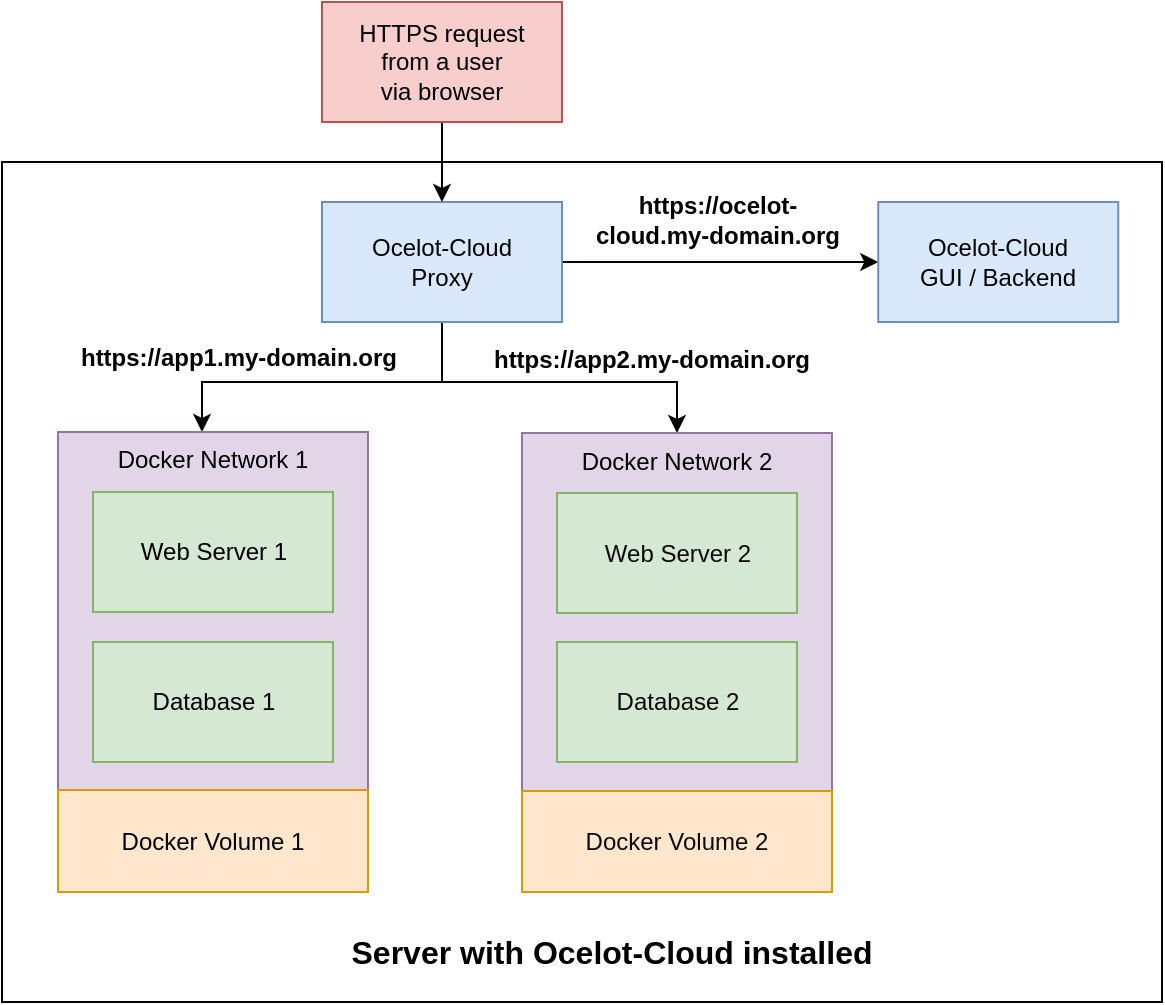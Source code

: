 <mxfile version="27.0.5">
  <diagram name="Seite-1" id="QquXzEkQtlTWjC9Vbpel">
    <mxGraphModel dx="1426" dy="777" grid="1" gridSize="10" guides="1" tooltips="1" connect="1" arrows="1" fold="1" page="1" pageScale="1" pageWidth="827" pageHeight="1169" math="0" shadow="0">
      <root>
        <mxCell id="0" />
        <mxCell id="1" parent="0" />
        <mxCell id="2Lmh_uIR2C7QUi7_RL__-41" value="" style="rounded=0;whiteSpace=wrap;html=1;verticalAlign=bottom;fillColor=none;" parent="1" vertex="1">
          <mxGeometry x="180" y="310" width="580" height="420" as="geometry" />
        </mxCell>
        <mxCell id="2Lmh_uIR2C7QUi7_RL__-33" style="edgeStyle=orthogonalEdgeStyle;rounded=0;orthogonalLoop=1;jettySize=auto;html=1;" parent="1" target="2Lmh_uIR2C7QUi7_RL__-3" edge="1">
          <mxGeometry relative="1" as="geometry">
            <mxPoint x="400.0" y="395" as="sourcePoint" />
            <mxPoint x="187.0" y="445" as="targetPoint" />
            <Array as="points">
              <mxPoint x="400" y="420" />
              <mxPoint x="280" y="420" />
            </Array>
          </mxGeometry>
        </mxCell>
        <mxCell id="6G03d2P2Zu0Plv2k2XHP-11" style="edgeStyle=orthogonalEdgeStyle;rounded=0;orthogonalLoop=1;jettySize=auto;html=1;entryX=0;entryY=0.5;entryDx=0;entryDy=0;" parent="1" source="2Lmh_uIR2C7QUi7_RL__-1" target="6G03d2P2Zu0Plv2k2XHP-3" edge="1">
          <mxGeometry relative="1" as="geometry" />
        </mxCell>
        <mxCell id="4U25licDrchRU1x1E-tZ-1" style="edgeStyle=orthogonalEdgeStyle;rounded=0;orthogonalLoop=1;jettySize=auto;html=1;entryX=0.5;entryY=0;entryDx=0;entryDy=0;" parent="1" source="2Lmh_uIR2C7QUi7_RL__-1" target="2Lmh_uIR2C7QUi7_RL__-16" edge="1">
          <mxGeometry relative="1" as="geometry">
            <Array as="points">
              <mxPoint x="400" y="420" />
              <mxPoint x="518" y="420" />
            </Array>
          </mxGeometry>
        </mxCell>
        <mxCell id="2Lmh_uIR2C7QUi7_RL__-1" value="Ocelot-Cloud&lt;div&gt;Proxy&lt;/div&gt;" style="rounded=0;whiteSpace=wrap;html=1;fillColor=#dae8fc;strokeColor=#6c8ebf;fontColor=#000000;" parent="1" vertex="1">
          <mxGeometry x="340" y="330" width="120" height="60" as="geometry" />
        </mxCell>
        <mxCell id="2Lmh_uIR2C7QUi7_RL__-34" value="" style="edgeStyle=orthogonalEdgeStyle;rounded=0;orthogonalLoop=1;jettySize=auto;html=1;" parent="1" source="2Lmh_uIR2C7QUi7_RL__-2" target="2Lmh_uIR2C7QUi7_RL__-1" edge="1">
          <mxGeometry relative="1" as="geometry" />
        </mxCell>
        <mxCell id="2Lmh_uIR2C7QUi7_RL__-2" value="HTTPS request&lt;div&gt;from a user&lt;/div&gt;&lt;div&gt;via browser&lt;/div&gt;" style="rounded=0;whiteSpace=wrap;html=1;fillColor=#f8cecc;strokeColor=#b85450;fontColor=#000000;" parent="1" vertex="1">
          <mxGeometry x="339.99" y="230" width="120" height="60" as="geometry" />
        </mxCell>
        <mxCell id="2Lmh_uIR2C7QUi7_RL__-42" value="&lt;b&gt;https://ocelot-cloud.my-domain.org&lt;/b&gt;" style="text;html=1;align=center;verticalAlign=middle;whiteSpace=wrap;rounded=0;" parent="1" vertex="1">
          <mxGeometry x="470" y="324" width="136.25" height="30" as="geometry" />
        </mxCell>
        <mxCell id="6G03d2P2Zu0Plv2k2XHP-1" value="&lt;b&gt;https://app1.my-domain.org&lt;/b&gt;" style="text;html=1;align=center;verticalAlign=middle;whiteSpace=wrap;rounded=0;" parent="1" vertex="1">
          <mxGeometry x="208" y="393" width="181.25" height="30" as="geometry" />
        </mxCell>
        <mxCell id="6G03d2P2Zu0Plv2k2XHP-2" value="&lt;b&gt;https://app2.my-domain.org&lt;/b&gt;" style="text;html=1;align=center;verticalAlign=middle;whiteSpace=wrap;rounded=0;" parent="1" vertex="1">
          <mxGeometry x="415.25" y="394" width="180" height="30" as="geometry" />
        </mxCell>
        <mxCell id="6G03d2P2Zu0Plv2k2XHP-3" value="Ocelot-Cloud&lt;div&gt;GUI / Backend&lt;/div&gt;" style="rounded=0;whiteSpace=wrap;html=1;fillColor=#dae8fc;strokeColor=#6c8ebf;fontColor=#000000;" parent="1" vertex="1">
          <mxGeometry x="618.13" y="330" width="120" height="60" as="geometry" />
        </mxCell>
        <mxCell id="6G03d2P2Zu0Plv2k2XHP-7" value="" style="group;fontColor=#000000;" parent="1" vertex="1" connectable="0">
          <mxGeometry x="440" y="445.5" width="155" height="229.5" as="geometry" />
        </mxCell>
        <mxCell id="2Lmh_uIR2C7QUi7_RL__-16" value="&lt;font style=&quot;color: rgb(0, 0, 0);&quot;&gt;Docker Network 2&lt;/font&gt;" style="rounded=0;whiteSpace=wrap;html=1;verticalAlign=top;fillColor=#e1d5e7;strokeColor=#9673a6;" parent="6G03d2P2Zu0Plv2k2XHP-7" vertex="1">
          <mxGeometry width="155" height="179" as="geometry" />
        </mxCell>
        <mxCell id="2Lmh_uIR2C7QUi7_RL__-17" value="Web Server 2" style="rounded=0;whiteSpace=wrap;html=1;fillColor=#d5e8d4;strokeColor=#82b366;fontColor=#0B0B0B;" parent="6G03d2P2Zu0Plv2k2XHP-7" vertex="1">
          <mxGeometry x="17.5" y="30" width="120" height="60" as="geometry" />
        </mxCell>
        <mxCell id="2Lmh_uIR2C7QUi7_RL__-18" value="Database&lt;span style=&quot;background-color: initial;&quot;&gt;&amp;nbsp;2&lt;/span&gt;" style="rounded=0;whiteSpace=wrap;html=1;fillColor=#d5e8d4;strokeColor=#82b366;fontColor=#0B0B0B;" parent="6G03d2P2Zu0Plv2k2XHP-7" vertex="1">
          <mxGeometry x="17.5" y="104.5" width="120" height="60" as="geometry" />
        </mxCell>
        <mxCell id="2Lmh_uIR2C7QUi7_RL__-19" value="Docker Volume 2" style="rounded=0;whiteSpace=wrap;html=1;fillColor=#ffe6cc;strokeColor=#d79b00;fontColor=#0B0B0B;" parent="6G03d2P2Zu0Plv2k2XHP-7" vertex="1">
          <mxGeometry y="179" width="155" height="50.5" as="geometry" />
        </mxCell>
        <mxCell id="6G03d2P2Zu0Plv2k2XHP-8" value="" style="group;fontColor=#000000;" parent="1" vertex="1" connectable="0">
          <mxGeometry x="208" y="445" width="155" height="230" as="geometry" />
        </mxCell>
        <mxCell id="2Lmh_uIR2C7QUi7_RL__-3" value="Docker Network 1" style="rounded=0;whiteSpace=wrap;html=1;verticalAlign=top;fillColor=#e1d5e7;strokeColor=#9673a6;fontColor=#000000;" parent="6G03d2P2Zu0Plv2k2XHP-8" vertex="1">
          <mxGeometry width="155" height="179" as="geometry" />
        </mxCell>
        <mxCell id="2Lmh_uIR2C7QUi7_RL__-5" value="Web Server 1" style="rounded=0;whiteSpace=wrap;html=1;fillColor=#d5e8d4;strokeColor=#82b366;fontColor=#000000;" parent="6G03d2P2Zu0Plv2k2XHP-8" vertex="1">
          <mxGeometry x="17.5" y="30" width="120" height="60" as="geometry" />
        </mxCell>
        <mxCell id="2Lmh_uIR2C7QUi7_RL__-10" value="Database&lt;span style=&quot;background-color: initial;&quot;&gt;&amp;nbsp;1&lt;/span&gt;" style="rounded=0;whiteSpace=wrap;html=1;fillColor=#d5e8d4;strokeColor=#82b366;fontColor=#000000;" parent="6G03d2P2Zu0Plv2k2XHP-8" vertex="1">
          <mxGeometry x="17.5" y="105" width="120" height="60" as="geometry" />
        </mxCell>
        <mxCell id="2Lmh_uIR2C7QUi7_RL__-14" value="Docker Volume 1" style="rounded=0;whiteSpace=wrap;html=1;fillColor=#ffe6cc;strokeColor=#d79b00;fontColor=#000000;" parent="6G03d2P2Zu0Plv2k2XHP-8" vertex="1">
          <mxGeometry y="179" width="155" height="51" as="geometry" />
        </mxCell>
        <mxCell id="6G03d2P2Zu0Plv2k2XHP-12" value="&lt;font style=&quot;font-size: 16px;&quot;&gt;&lt;b&gt;Server with Ocelot-Cloud installed&lt;/b&gt;&lt;/font&gt;" style="text;html=1;align=center;verticalAlign=middle;whiteSpace=wrap;rounded=0;" parent="1" vertex="1">
          <mxGeometry x="339.99" y="690" width="290" height="30" as="geometry" />
        </mxCell>
      </root>
    </mxGraphModel>
  </diagram>
</mxfile>
